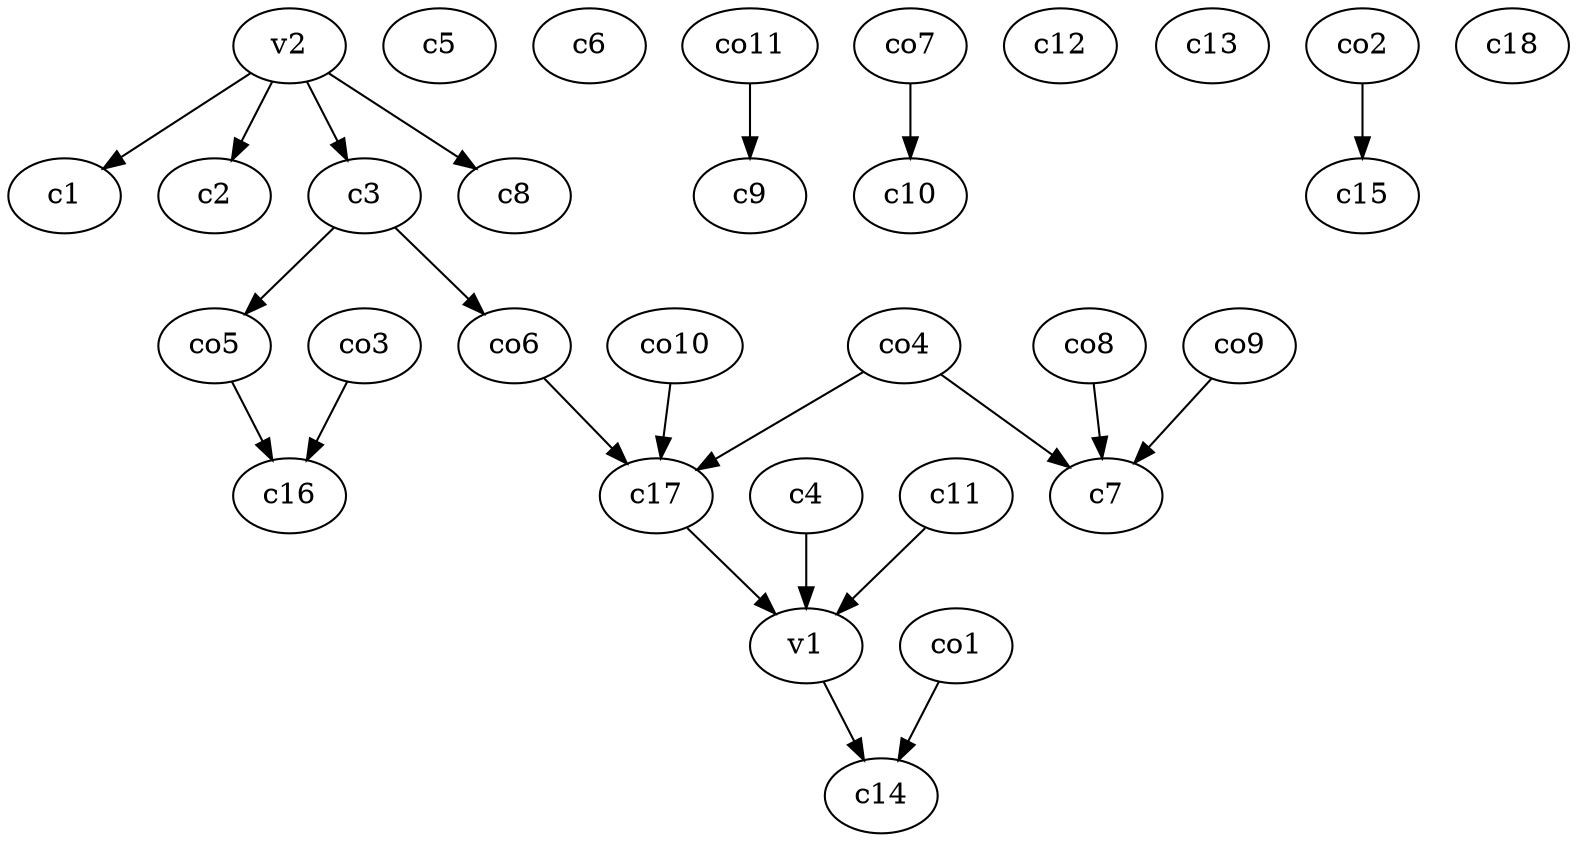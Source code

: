 strict digraph  {
c1;
c2;
c3;
c4;
c5;
c6;
c7;
c8;
c9;
c10;
c11;
c12;
c13;
c14;
c15;
c16;
c17;
c18;
v1;
v2;
co1;
co2;
co3;
co4;
co5;
co6;
co7;
co8;
co9;
co10;
co11;
c3 -> co6  [weight=1];
c3 -> co5  [weight=1];
c4 -> v1  [weight=1];
c11 -> v1  [weight=1];
c17 -> v1  [weight=1];
v1 -> c14  [weight=1];
v2 -> c8  [weight=1];
v2 -> c3  [weight=1];
v2 -> c1  [weight=1];
v2 -> c2  [weight=1];
co1 -> c14  [weight=1];
co2 -> c15  [weight=1];
co3 -> c16  [weight=1];
co4 -> c17  [weight=1];
co4 -> c7  [weight=1];
co5 -> c16  [weight=1];
co6 -> c17  [weight=1];
co7 -> c10  [weight=1];
co8 -> c7  [weight=1];
co9 -> c7  [weight=1];
co10 -> c17  [weight=1];
co11 -> c9  [weight=1];
}
